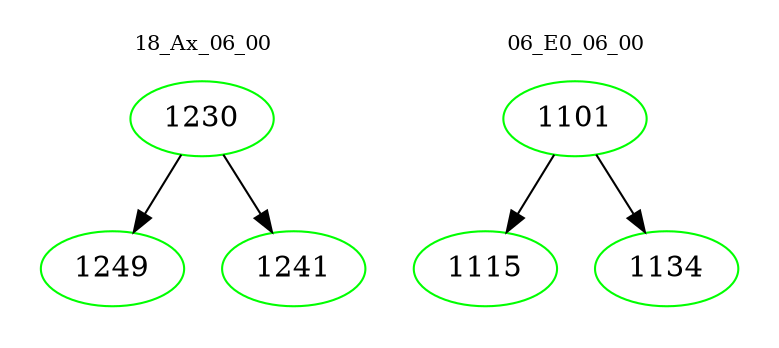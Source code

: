 digraph{
subgraph cluster_0 {
color = white
label = "18_Ax_06_00";
fontsize=10;
T0_1230 [label="1230", color="green"]
T0_1230 -> T0_1249 [color="black"]
T0_1249 [label="1249", color="green"]
T0_1230 -> T0_1241 [color="black"]
T0_1241 [label="1241", color="green"]
}
subgraph cluster_1 {
color = white
label = "06_E0_06_00";
fontsize=10;
T1_1101 [label="1101", color="green"]
T1_1101 -> T1_1115 [color="black"]
T1_1115 [label="1115", color="green"]
T1_1101 -> T1_1134 [color="black"]
T1_1134 [label="1134", color="green"]
}
}
